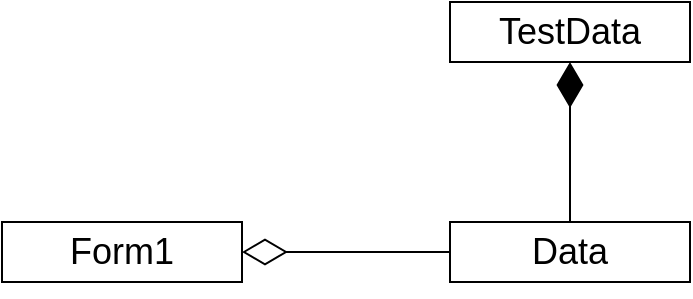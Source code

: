 <mxfile version="20.2.2" type="device"><diagram id="PKwEJWUFk2sAtc_NWXwH" name="Страница 1"><mxGraphModel dx="949" dy="645" grid="1" gridSize="10" guides="1" tooltips="1" connect="1" arrows="1" fold="1" page="1" pageScale="1" pageWidth="827" pageHeight="1169" math="0" shadow="0"><root><mxCell id="0"/><mxCell id="1" parent="0"/><mxCell id="Ve_ywJRwMSLemEsKjymw-1" value="&lt;font style=&quot;font-size: 18px;&quot;&gt;Data&lt;/font&gt;" style="rounded=0;whiteSpace=wrap;html=1;" vertex="1" parent="1"><mxGeometry x="414" y="210" width="120" height="30" as="geometry"/></mxCell><mxCell id="Ve_ywJRwMSLemEsKjymw-2" value="&lt;font style=&quot;font-size: 18px;&quot;&gt;Form1&lt;/font&gt;" style="rounded=0;whiteSpace=wrap;html=1;" vertex="1" parent="1"><mxGeometry x="190" y="210" width="120" height="30" as="geometry"/></mxCell><mxCell id="Ve_ywJRwMSLemEsKjymw-3" value="" style="endArrow=diamondThin;html=1;rounded=0;fontSize=18;exitX=0;exitY=0.5;exitDx=0;exitDy=0;entryX=1;entryY=0.5;entryDx=0;entryDy=0;endFill=0;strokeWidth=1;endSize=20;" edge="1" parent="1" source="Ve_ywJRwMSLemEsKjymw-1" target="Ve_ywJRwMSLemEsKjymw-2"><mxGeometry width="50" height="50" relative="1" as="geometry"><mxPoint x="440" y="370" as="sourcePoint"/><mxPoint x="390" y="420" as="targetPoint"/></mxGeometry></mxCell><mxCell id="Ve_ywJRwMSLemEsKjymw-4" value="&lt;font style=&quot;font-size: 18px;&quot;&gt;TestData&lt;/font&gt;" style="rounded=0;whiteSpace=wrap;html=1;" vertex="1" parent="1"><mxGeometry x="414" y="100" width="120" height="30" as="geometry"/></mxCell><mxCell id="Ve_ywJRwMSLemEsKjymw-5" value="" style="endArrow=diamondThin;html=1;rounded=0;fontSize=18;exitX=0.5;exitY=0;exitDx=0;exitDy=0;entryX=0.5;entryY=1;entryDx=0;entryDy=0;endFill=1;strokeWidth=1;endSize=20;" edge="1" parent="1" source="Ve_ywJRwMSLemEsKjymw-1" target="Ve_ywJRwMSLemEsKjymw-4"><mxGeometry width="50" height="50" relative="1" as="geometry"><mxPoint x="424" y="235" as="sourcePoint"/><mxPoint x="320" y="235" as="targetPoint"/></mxGeometry></mxCell></root></mxGraphModel></diagram></mxfile>